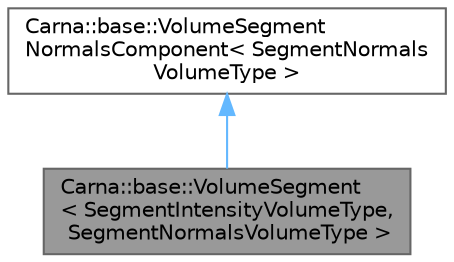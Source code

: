 digraph "Carna::base::VolumeSegment&lt; SegmentIntensityVolumeType, SegmentNormalsVolumeType &gt;"
{
 // LATEX_PDF_SIZE
  bgcolor="transparent";
  edge [fontname=Helvetica,fontsize=10,labelfontname=Helvetica,labelfontsize=10];
  node [fontname=Helvetica,fontsize=10,shape=box,height=0.2,width=0.4];
  Node1 [id="Node000001",label="Carna::base::VolumeSegment\l\< SegmentIntensityVolumeType,\l SegmentNormalsVolumeType \>",height=0.2,width=0.4,color="gray40", fillcolor="grey60", style="filled", fontcolor="black",tooltip="Represents a single volumetric data partition."];
  Node2 -> Node1 [id="edge1_Node000001_Node000002",dir="back",color="steelblue1",style="solid",tooltip=" "];
  Node2 [id="Node000002",label="Carna::base::VolumeSegment\lNormalsComponent\< SegmentNormals\lVolumeType \>",height=0.2,width=0.4,color="gray40", fillcolor="white", style="filled",URL="$classCarna_1_1base_1_1VolumeSegmentNormalsComponent.html",tooltip="Represents the normal map component of an VolumeSegment object."];
}
